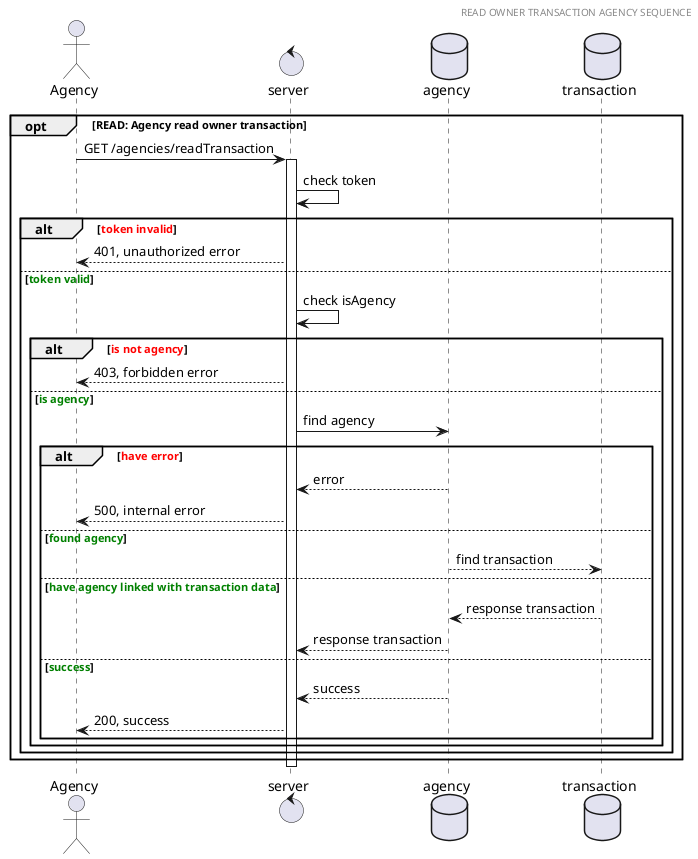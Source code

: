 @startuml read owner transaction agency sequence

header READ OWNER TRANSACTION AGENCY SEQUENCE
actor Agency 
control server
database agency
database transaction

opt READ: Agency read owner transaction
  Agency -> server: GET /agencies/readTransaction
  activate server
  server -> server: check token
  alt <font color=red>token invalid</font>
    server --> Agency: 401, unauthorized error
  else <font color=green>token valid</font>
    server -> server: check isAgency
    alt <font color=red>is not agency</font>
      server --> Agency: 403, forbidden error
    else <font color=green>is agency</font>
      server -> agency: find agency
      alt <font color=red>have error</font>
        agency --> server: error
        server --> Agency: 500, internal error
      else <font color=green>found agency</font>
        agency --> transaction: find transaction
      else <font color=green>have agency linked with transaction data</font>
          transaction --> agency: response transaction
          agency --> server: response transaction
      else <font color=green>success</font>
          agency --> server: success
          server --> Agency: 200, success
        end
      end
    end
  end
    deactivate server


@enduml